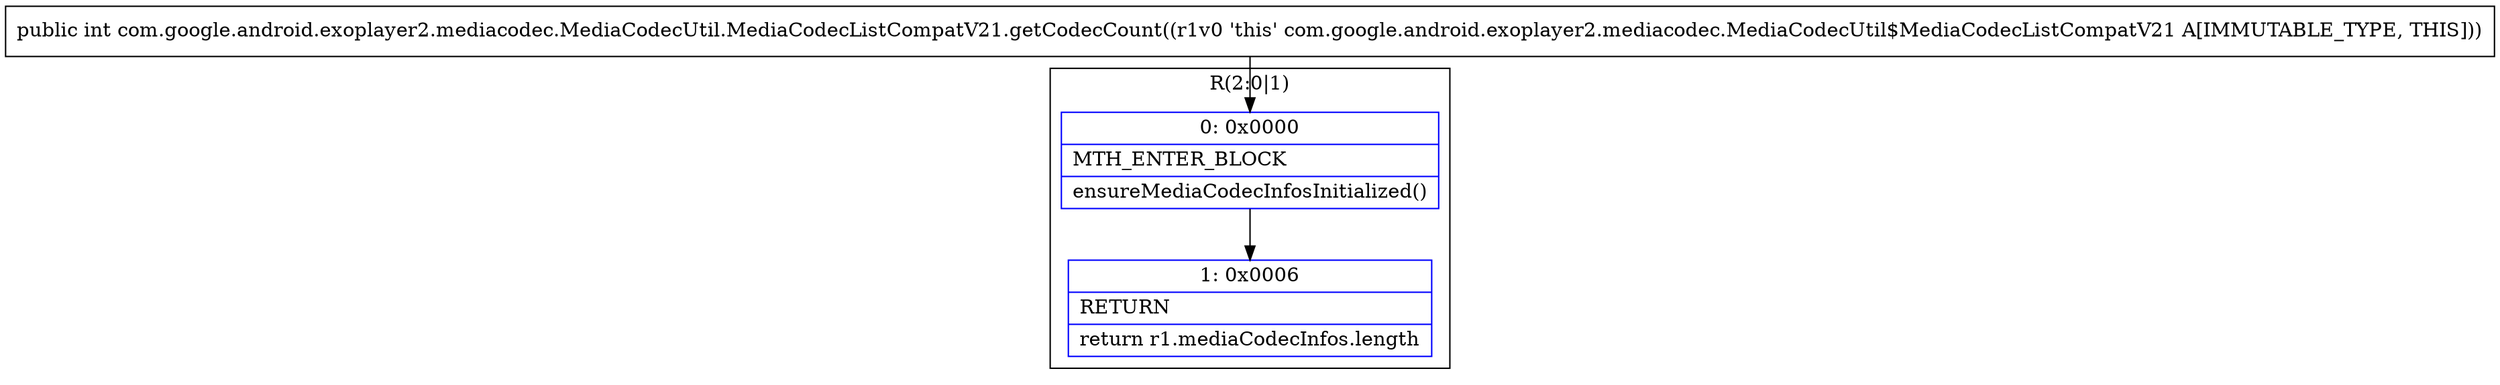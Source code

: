 digraph "CFG forcom.google.android.exoplayer2.mediacodec.MediaCodecUtil.MediaCodecListCompatV21.getCodecCount()I" {
subgraph cluster_Region_7916583 {
label = "R(2:0|1)";
node [shape=record,color=blue];
Node_0 [shape=record,label="{0\:\ 0x0000|MTH_ENTER_BLOCK\l|ensureMediaCodecInfosInitialized()\l}"];
Node_1 [shape=record,label="{1\:\ 0x0006|RETURN\l|return r1.mediaCodecInfos.length\l}"];
}
MethodNode[shape=record,label="{public int com.google.android.exoplayer2.mediacodec.MediaCodecUtil.MediaCodecListCompatV21.getCodecCount((r1v0 'this' com.google.android.exoplayer2.mediacodec.MediaCodecUtil$MediaCodecListCompatV21 A[IMMUTABLE_TYPE, THIS])) }"];
MethodNode -> Node_0;
Node_0 -> Node_1;
}

